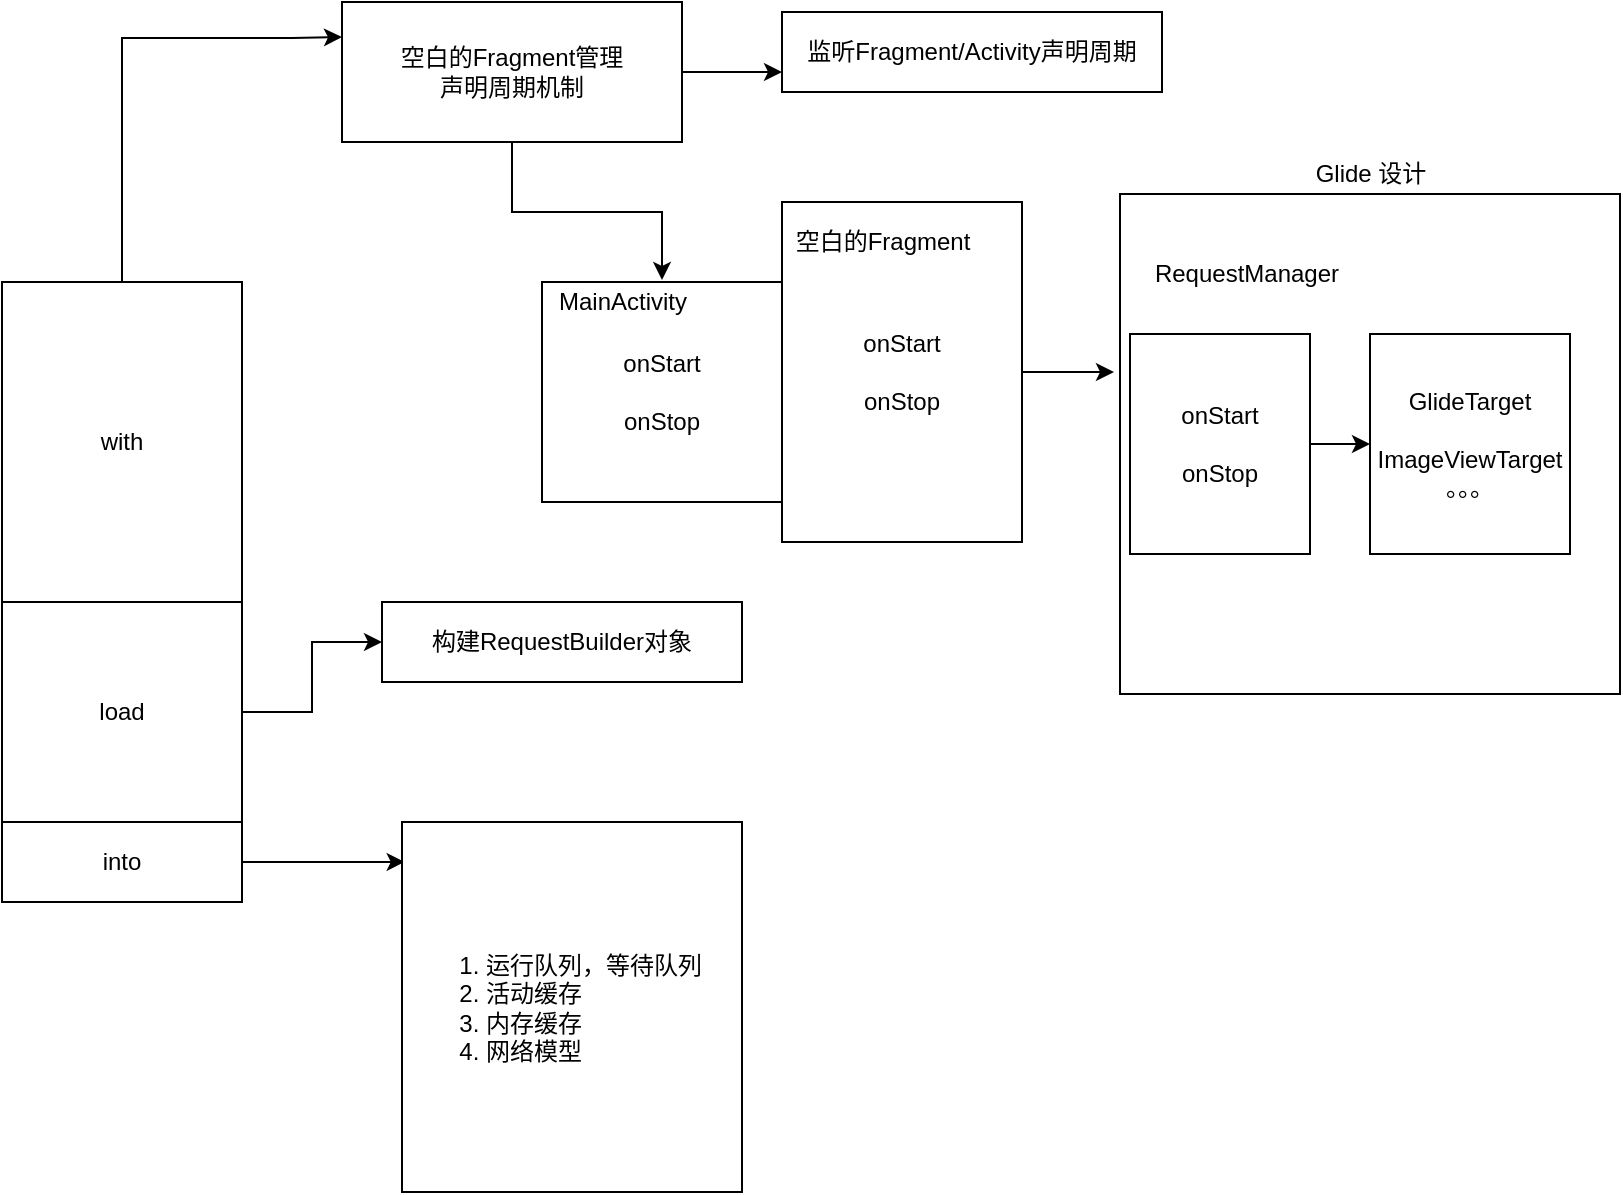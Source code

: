<mxfile version="13.10.0" type="embed">
    <diagram id="iVdXU0uJmso3mB9nMhAj" name="第 1 页">
        <mxGraphModel dx="1378" dy="815" grid="1" gridSize="10" guides="1" tooltips="1" connect="1" arrows="1" fold="1" page="1" pageScale="1" pageWidth="827" pageHeight="1169" math="0" shadow="0">
            <root>
                <mxCell id="0"/>
                <mxCell id="1" parent="0"/>
                <mxCell id="10" style="edgeStyle=orthogonalEdgeStyle;rounded=0;orthogonalLoop=1;jettySize=auto;html=1;entryX=0;entryY=0.25;entryDx=0;entryDy=0;" edge="1" parent="1" source="2" target="9">
                    <mxGeometry relative="1" as="geometry">
                        <Array as="points">
                            <mxPoint x="70" y="68"/>
                            <mxPoint x="155" y="68"/>
                        </Array>
                    </mxGeometry>
                </mxCell>
                <mxCell id="2" value="with" style="rounded=0;whiteSpace=wrap;html=1;" vertex="1" parent="1">
                    <mxGeometry x="10" y="190" width="120" height="160" as="geometry"/>
                </mxCell>
                <mxCell id="8" style="edgeStyle=orthogonalEdgeStyle;rounded=0;orthogonalLoop=1;jettySize=auto;html=1;entryX=0;entryY=0.5;entryDx=0;entryDy=0;" edge="1" parent="1" source="3" target="7">
                    <mxGeometry relative="1" as="geometry"/>
                </mxCell>
                <mxCell id="3" value="load" style="rounded=0;whiteSpace=wrap;html=1;" vertex="1" parent="1">
                    <mxGeometry x="10" y="350" width="120" height="110" as="geometry"/>
                </mxCell>
                <mxCell id="6" style="edgeStyle=orthogonalEdgeStyle;rounded=0;orthogonalLoop=1;jettySize=auto;html=1;entryX=0.008;entryY=0.108;entryDx=0;entryDy=0;entryPerimeter=0;" edge="1" parent="1" source="4" target="5">
                    <mxGeometry relative="1" as="geometry"/>
                </mxCell>
                <mxCell id="4" value="into" style="rounded=0;whiteSpace=wrap;html=1;" vertex="1" parent="1">
                    <mxGeometry x="10" y="460" width="120" height="40" as="geometry"/>
                </mxCell>
                <mxCell id="5" value="&lt;div&gt;&lt;ol&gt;&lt;li style=&quot;text-align: justify&quot;&gt;&lt;span&gt;运行队列，等待队列&lt;/span&gt;&lt;/li&gt;&lt;li style=&quot;text-align: justify&quot;&gt;活动缓存&lt;/li&gt;&lt;li style=&quot;text-align: justify&quot;&gt;&lt;span&gt;内存缓存&lt;/span&gt;&lt;/li&gt;&lt;li style=&quot;text-align: justify&quot;&gt;&lt;span&gt;网络模型&lt;/span&gt;&lt;/li&gt;&lt;/ol&gt;&lt;/div&gt;" style="rounded=0;whiteSpace=wrap;html=1;align=left;" vertex="1" parent="1">
                    <mxGeometry x="210" y="460" width="170" height="185" as="geometry"/>
                </mxCell>
                <mxCell id="7" value="构建RequestBuilder对象" style="rounded=0;whiteSpace=wrap;html=1;" vertex="1" parent="1">
                    <mxGeometry x="200" y="350" width="180" height="40" as="geometry"/>
                </mxCell>
                <mxCell id="13" style="edgeStyle=orthogonalEdgeStyle;rounded=0;orthogonalLoop=1;jettySize=auto;html=1;entryX=0;entryY=0.75;entryDx=0;entryDy=0;" edge="1" parent="1" source="9" target="11">
                    <mxGeometry relative="1" as="geometry"/>
                </mxCell>
                <mxCell id="19" style="edgeStyle=orthogonalEdgeStyle;rounded=0;orthogonalLoop=1;jettySize=auto;html=1;entryX=0.75;entryY=-0.05;entryDx=0;entryDy=0;entryPerimeter=0;" edge="1" parent="1" source="9" target="14">
                    <mxGeometry relative="1" as="geometry"/>
                </mxCell>
                <mxCell id="9" value="空白的Fragment管理&lt;br&gt;声明周期机制" style="rounded=0;whiteSpace=wrap;html=1;align=center;" vertex="1" parent="1">
                    <mxGeometry x="180" y="50" width="170" height="70" as="geometry"/>
                </mxCell>
                <mxCell id="11" value="监听Fragment/Activity声明周期" style="rounded=0;whiteSpace=wrap;html=1;" vertex="1" parent="1">
                    <mxGeometry x="400" y="55" width="190" height="40" as="geometry"/>
                </mxCell>
                <mxCell id="18" value="" style="group" vertex="1" connectable="0" parent="1">
                    <mxGeometry x="280" y="150" width="240" height="170" as="geometry"/>
                </mxCell>
                <mxCell id="15" value="" style="group" vertex="1" connectable="0" parent="18">
                    <mxGeometry y="40" width="120" height="110" as="geometry"/>
                </mxCell>
                <mxCell id="12" value="onStart&lt;br&gt;&lt;br&gt;onStop" style="rounded=0;whiteSpace=wrap;html=1;" vertex="1" parent="15">
                    <mxGeometry width="120" height="110" as="geometry"/>
                </mxCell>
                <mxCell id="14" value="MainActivity" style="text;html=1;align=center;verticalAlign=middle;resizable=0;points=[];autosize=1;" vertex="1" parent="15">
                    <mxGeometry width="80" height="20" as="geometry"/>
                </mxCell>
                <mxCell id="16" value="onStart&lt;br&gt;&lt;br&gt;onStop" style="rounded=0;whiteSpace=wrap;html=1;" vertex="1" parent="18">
                    <mxGeometry x="120" width="120" height="170" as="geometry"/>
                </mxCell>
                <mxCell id="17" value="空白的Fragment" style="text;html=1;align=center;verticalAlign=middle;resizable=0;points=[];autosize=1;" vertex="1" parent="18">
                    <mxGeometry x="120" y="10" width="100" height="20" as="geometry"/>
                </mxCell>
                <mxCell id="27" style="edgeStyle=orthogonalEdgeStyle;rounded=0;orthogonalLoop=1;jettySize=auto;html=1;exitX=1;exitY=0.5;exitDx=0;exitDy=0;entryX=-0.012;entryY=0.356;entryDx=0;entryDy=0;entryPerimeter=0;" edge="1" parent="1" source="16" target="20">
                    <mxGeometry relative="1" as="geometry"/>
                </mxCell>
                <mxCell id="28" value="" style="group" vertex="1" connectable="0" parent="1">
                    <mxGeometry x="569" y="126" width="250" height="270" as="geometry"/>
                </mxCell>
                <mxCell id="20" value="" style="rounded=0;whiteSpace=wrap;html=1;" vertex="1" parent="28">
                    <mxGeometry y="20" width="250" height="250" as="geometry"/>
                </mxCell>
                <mxCell id="21" value="Glide 设计" style="text;html=1;align=center;verticalAlign=middle;resizable=0;points=[];autosize=1;" vertex="1" parent="28">
                    <mxGeometry x="90" width="70" height="20" as="geometry"/>
                </mxCell>
                <mxCell id="22" value="onStart&lt;br&gt;&lt;br&gt;onStop" style="rounded=0;whiteSpace=wrap;html=1;" vertex="1" parent="28">
                    <mxGeometry x="5" y="90" width="90" height="110" as="geometry"/>
                </mxCell>
                <mxCell id="23" value="RequestManager" style="text;html=1;align=center;verticalAlign=middle;resizable=0;points=[];autosize=1;" vertex="1" parent="28">
                    <mxGeometry x="8" y="50" width="110" height="20" as="geometry"/>
                </mxCell>
                <mxCell id="24" value="GlideTarget&lt;br&gt;&lt;br&gt;ImageViewTarget&lt;br&gt;。。。" style="rounded=0;whiteSpace=wrap;html=1;" vertex="1" parent="28">
                    <mxGeometry x="125" y="90" width="100" height="110" as="geometry"/>
                </mxCell>
                <mxCell id="26" style="edgeStyle=orthogonalEdgeStyle;rounded=0;orthogonalLoop=1;jettySize=auto;html=1;exitX=1;exitY=0.5;exitDx=0;exitDy=0;entryX=0;entryY=0.5;entryDx=0;entryDy=0;" edge="1" parent="28" source="22" target="24">
                    <mxGeometry relative="1" as="geometry"/>
                </mxCell>
            </root>
        </mxGraphModel>
    </diagram>
</mxfile>